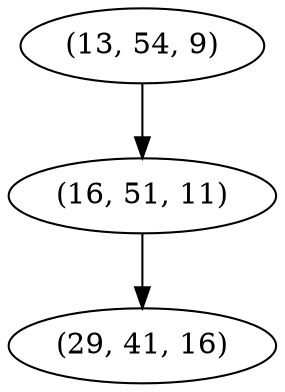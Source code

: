 digraph tree {
    "(13, 54, 9)";
    "(16, 51, 11)";
    "(29, 41, 16)";
    "(13, 54, 9)" -> "(16, 51, 11)";
    "(16, 51, 11)" -> "(29, 41, 16)";
}
